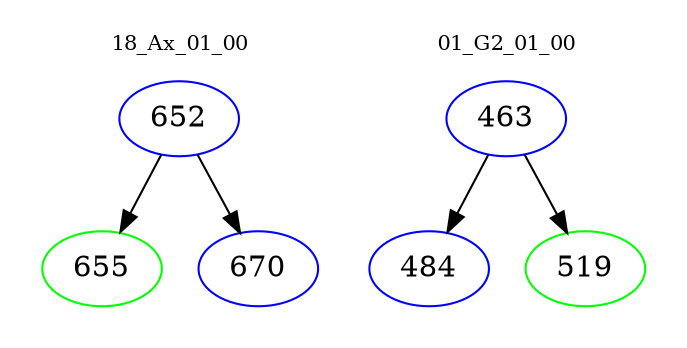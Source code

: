 digraph{
subgraph cluster_0 {
color = white
label = "18_Ax_01_00";
fontsize=10;
T0_652 [label="652", color="blue"]
T0_652 -> T0_655 [color="black"]
T0_655 [label="655", color="green"]
T0_652 -> T0_670 [color="black"]
T0_670 [label="670", color="blue"]
}
subgraph cluster_1 {
color = white
label = "01_G2_01_00";
fontsize=10;
T1_463 [label="463", color="blue"]
T1_463 -> T1_484 [color="black"]
T1_484 [label="484", color="blue"]
T1_463 -> T1_519 [color="black"]
T1_519 [label="519", color="green"]
}
}
